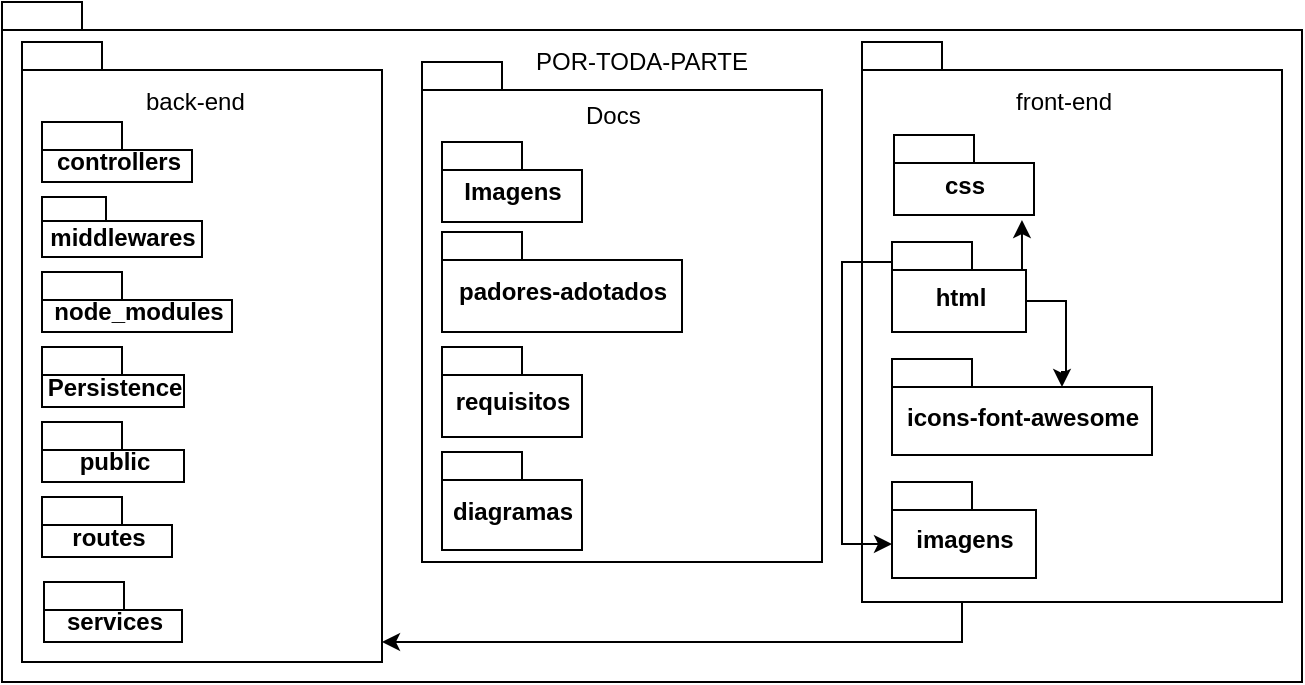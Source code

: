 <mxfile version="12.1.3" pages="1"><diagram id="a-tYY_RYwPjAZAWdizT0" name="Page-1"><mxGraphModel dx="2510" dy="1482" grid="1" gridSize="10" guides="1" tooltips="1" connect="1" arrows="1" fold="1" page="1" pageScale="1" pageWidth="827" pageHeight="1169" math="0" shadow="0"><root><mxCell id="0"/><mxCell id="1" parent="0"/><mxCell id="9PodvuT783PH3dMgYsQd-1" value="" style="shape=folder;fontStyle=1;spacingTop=10;tabWidth=40;tabHeight=14;tabPosition=left;html=1;" vertex="1" parent="1"><mxGeometry x="-1290" y="-540" width="650" height="340" as="geometry"/></mxCell><mxCell id="9PodvuT783PH3dMgYsQd-2" value="" style="shape=folder;fontStyle=1;spacingTop=10;tabWidth=40;tabHeight=14;tabPosition=left;html=1;" vertex="1" parent="1"><mxGeometry x="-1280" y="-520" width="180" height="310" as="geometry"/></mxCell><mxCell id="9PodvuT783PH3dMgYsQd-3" value="" style="shape=folder;fontStyle=1;spacingTop=10;tabWidth=40;tabHeight=14;tabPosition=left;html=1;" vertex="1" parent="1"><mxGeometry x="-1080" y="-510" width="200" height="250" as="geometry"/></mxCell><mxCell id="9PodvuT783PH3dMgYsQd-41" style="edgeStyle=orthogonalEdgeStyle;rounded=0;orthogonalLoop=1;jettySize=auto;html=1;exitX=0.25;exitY=1;exitDx=0;exitDy=0;exitPerimeter=0;" edge="1" parent="1" source="9PodvuT783PH3dMgYsQd-4" target="9PodvuT783PH3dMgYsQd-2"><mxGeometry relative="1" as="geometry"><Array as="points"><mxPoint x="-810" y="-240"/><mxPoint x="-810" y="-220"/></Array></mxGeometry></mxCell><mxCell id="9PodvuT783PH3dMgYsQd-4" value="" style="shape=folder;fontStyle=1;spacingTop=10;tabWidth=40;tabHeight=14;tabPosition=left;html=1;" vertex="1" parent="1"><mxGeometry x="-860" y="-520" width="210" height="280" as="geometry"/></mxCell><mxCell id="9PodvuT783PH3dMgYsQd-5" value="POR-TODA-PARTE" style="text;html=1;resizable=0;points=[];autosize=1;align=left;verticalAlign=top;spacingTop=-4;" vertex="1" parent="1"><mxGeometry x="-1025" y="-520" width="120" height="20" as="geometry"/></mxCell><mxCell id="9PodvuT783PH3dMgYsQd-6" value="back-end" style="text;html=1;resizable=0;points=[];autosize=1;align=left;verticalAlign=top;spacingTop=-4;" vertex="1" parent="1"><mxGeometry x="-1220" y="-500" width="60" height="20" as="geometry"/></mxCell><mxCell id="9PodvuT783PH3dMgYsQd-7" value="middlewares" style="shape=folder;fontStyle=1;spacingTop=10;tabWidth=32;tabHeight=12;tabPosition=left;html=1;" vertex="1" parent="1"><mxGeometry x="-1270" y="-442.5" width="80" height="30" as="geometry"/></mxCell><mxCell id="9PodvuT783PH3dMgYsQd-8" value="controllers" style="shape=folder;fontStyle=1;spacingTop=10;tabWidth=40;tabHeight=14;tabPosition=left;html=1;" vertex="1" parent="1"><mxGeometry x="-1270" y="-480" width="75" height="30" as="geometry"/></mxCell><mxCell id="9PodvuT783PH3dMgYsQd-9" value="node_modules" style="shape=folder;fontStyle=1;spacingTop=10;tabWidth=40;tabHeight=14;tabPosition=left;html=1;" vertex="1" parent="1"><mxGeometry x="-1270" y="-405" width="95" height="30" as="geometry"/></mxCell><mxCell id="9PodvuT783PH3dMgYsQd-10" value="Persistence" style="shape=folder;fontStyle=1;spacingTop=10;tabWidth=40;tabHeight=14;tabPosition=left;html=1;" vertex="1" parent="1"><mxGeometry x="-1270" y="-367.5" width="71" height="30" as="geometry"/></mxCell><mxCell id="9PodvuT783PH3dMgYsQd-11" value="public" style="shape=folder;fontStyle=1;spacingTop=10;tabWidth=40;tabHeight=14;tabPosition=left;html=1;" vertex="1" parent="1"><mxGeometry x="-1270" y="-330" width="71" height="30" as="geometry"/></mxCell><mxCell id="9PodvuT783PH3dMgYsQd-12" value="routes" style="shape=folder;fontStyle=1;spacingTop=10;tabWidth=40;tabHeight=14;tabPosition=left;html=1;" vertex="1" parent="1"><mxGeometry x="-1270" y="-292.5" width="65" height="30" as="geometry"/></mxCell><mxCell id="9PodvuT783PH3dMgYsQd-13" value="services" style="shape=folder;fontStyle=1;spacingTop=10;tabWidth=40;tabHeight=14;tabPosition=left;html=1;" vertex="1" parent="1"><mxGeometry x="-1269" y="-250" width="69" height="30" as="geometry"/></mxCell><mxCell id="9PodvuT783PH3dMgYsQd-14" value="Imagens" style="shape=folder;fontStyle=1;spacingTop=10;tabWidth=40;tabHeight=14;tabPosition=left;html=1;" vertex="1" parent="1"><mxGeometry x="-1070" y="-470" width="70" height="40" as="geometry"/></mxCell><mxCell id="9PodvuT783PH3dMgYsQd-16" value="requisitos" style="shape=folder;fontStyle=1;spacingTop=10;tabWidth=40;tabHeight=14;tabPosition=left;html=1;" vertex="1" parent="1"><mxGeometry x="-1070" y="-367.5" width="70" height="45" as="geometry"/></mxCell><mxCell id="9PodvuT783PH3dMgYsQd-17" value="diagramas" style="shape=folder;fontStyle=1;spacingTop=10;tabWidth=40;tabHeight=14;tabPosition=left;html=1;" vertex="1" parent="1"><mxGeometry x="-1070" y="-315" width="70" height="49" as="geometry"/></mxCell><mxCell id="9PodvuT783PH3dMgYsQd-19" value="css" style="shape=folder;fontStyle=1;spacingTop=10;tabWidth=40;tabHeight=14;tabPosition=left;html=1;" vertex="1" parent="1"><mxGeometry x="-844" y="-473.5" width="70" height="40" as="geometry"/></mxCell><mxCell id="9PodvuT783PH3dMgYsQd-36" style="edgeStyle=orthogonalEdgeStyle;rounded=0;orthogonalLoop=1;jettySize=auto;html=1;exitX=0;exitY=0;exitDx=67;exitDy=14;exitPerimeter=0;entryX=0.914;entryY=1.063;entryDx=0;entryDy=0;entryPerimeter=0;" edge="1" parent="1" source="9PodvuT783PH3dMgYsQd-20" target="9PodvuT783PH3dMgYsQd-19"><mxGeometry relative="1" as="geometry"/></mxCell><mxCell id="9PodvuT783PH3dMgYsQd-37" style="edgeStyle=orthogonalEdgeStyle;rounded=0;orthogonalLoop=1;jettySize=auto;html=1;exitX=0;exitY=0;exitDx=0;exitDy=0;exitPerimeter=0;entryX=0;entryY=0;entryDx=0;entryDy=31;entryPerimeter=0;" edge="1" parent="1" source="9PodvuT783PH3dMgYsQd-20" target="9PodvuT783PH3dMgYsQd-21"><mxGeometry relative="1" as="geometry"><Array as="points"><mxPoint x="-845" y="-410"/><mxPoint x="-870" y="-410"/><mxPoint x="-870" y="-269"/></Array></mxGeometry></mxCell><mxCell id="9PodvuT783PH3dMgYsQd-40" style="edgeStyle=orthogonalEdgeStyle;rounded=0;orthogonalLoop=1;jettySize=auto;html=1;exitX=0;exitY=0;exitDx=67;exitDy=29.5;exitPerimeter=0;entryX=0;entryY=0;entryDx=85;entryDy=14;entryPerimeter=0;" edge="1" parent="1" source="9PodvuT783PH3dMgYsQd-20" target="9PodvuT783PH3dMgYsQd-22"><mxGeometry relative="1" as="geometry"/></mxCell><mxCell id="9PodvuT783PH3dMgYsQd-20" value="html" style="shape=folder;fontStyle=1;spacingTop=10;tabWidth=40;tabHeight=14;tabPosition=left;html=1;" vertex="1" parent="1"><mxGeometry x="-845" y="-420" width="67" height="45" as="geometry"/></mxCell><mxCell id="9PodvuT783PH3dMgYsQd-21" value="imagens" style="shape=folder;fontStyle=1;spacingTop=10;tabWidth=40;tabHeight=14;tabPosition=left;html=1;" vertex="1" parent="1"><mxGeometry x="-845" y="-300" width="72" height="48" as="geometry"/></mxCell><mxCell id="9PodvuT783PH3dMgYsQd-22" value="icons-font-awesome" style="shape=folder;fontStyle=1;spacingTop=10;tabWidth=40;tabHeight=14;tabPosition=left;html=1;" vertex="1" parent="1"><mxGeometry x="-845" y="-361.5" width="130" height="48" as="geometry"/></mxCell><mxCell id="9PodvuT783PH3dMgYsQd-25" value="padores-adotados" style="shape=folder;fontStyle=1;spacingTop=10;tabWidth=40;tabHeight=14;tabPosition=left;html=1;" vertex="1" parent="1"><mxGeometry x="-1070" y="-425" width="120" height="50" as="geometry"/></mxCell><mxCell id="9PodvuT783PH3dMgYsQd-27" value="Docs" style="text;html=1;resizable=0;points=[];autosize=1;align=left;verticalAlign=top;spacingTop=-4;" vertex="1" parent="1"><mxGeometry x="-1000" y="-493.5" width="40" height="20" as="geometry"/></mxCell><mxCell id="9PodvuT783PH3dMgYsQd-28" value="front-end" style="text;html=1;resizable=0;points=[];autosize=1;align=left;verticalAlign=top;spacingTop=-4;" vertex="1" parent="1"><mxGeometry x="-785" y="-500" width="60" height="20" as="geometry"/></mxCell></root></mxGraphModel></diagram></mxfile>